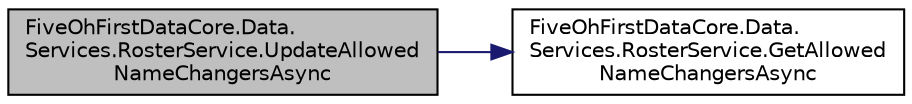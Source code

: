 digraph "FiveOhFirstDataCore.Data.Services.RosterService.UpdateAllowedNameChangersAsync"
{
 // LATEX_PDF_SIZE
  edge [fontname="Helvetica",fontsize="10",labelfontname="Helvetica",labelfontsize="10"];
  node [fontname="Helvetica",fontsize="10",shape=record];
  rankdir="LR";
  Node1 [label="FiveOhFirstDataCore.Data.\lServices.RosterService.UpdateAllowed\lNameChangersAsync",height=0.2,width=0.4,color="black", fillcolor="grey75", style="filled", fontcolor="black",tooltip="Update the list of allowed name changers."];
  Node1 -> Node2 [color="midnightblue",fontsize="10",style="solid",fontname="Helvetica"];
  Node2 [label="FiveOhFirstDataCore.Data.\lServices.RosterService.GetAllowed\lNameChangersAsync",height=0.2,width=0.4,color="black", fillcolor="white", style="filled",URL="$class_five_oh_first_data_core_1_1_data_1_1_services_1_1_roster_service.html#ab0758eb94ed2064f5c1e3a77241f1c5d",tooltip="Gets the Troopers who are allowed to change names."];
}
